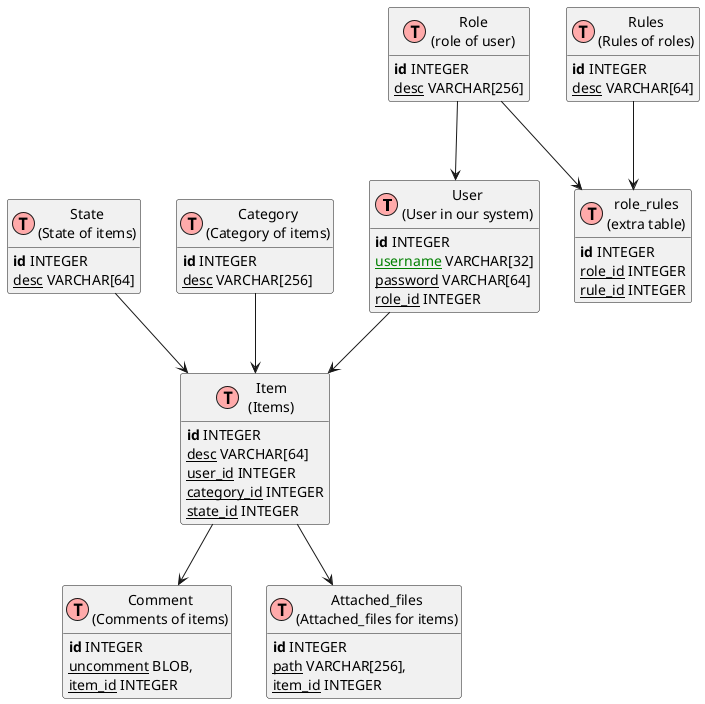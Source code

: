 @startuml
' uncomment the line below if you're using computer with a retina display
' skinparam dpi 300
!define Table(name,desc) class name as "desc" << (T,#FFAAAA) >>
' we use bold for primary key
' green color for unique
' and underscore for not_null
!define primary_key(x) <b>x</b>
!define unique(x) <color:green>x</color>
!define not_null(x) <u>x</u>
' other tags available:
' <i></i>
' <back:COLOR></color>, where color is a color name or html color code
' (#FFAACC)
' see: http://plantuml.com/classes.html#More
hide methods
hide stereotypes

' entities

Table(user, "User\n(User in our system)") {
primary_key(id) INTEGER
not_null(unique(username)) VARCHAR[32]
not_null(password) VARCHAR[64]
not_null(role_id) INTEGER
}

Table(role, "Role\n(role of user)") {
primary_key(id) INTEGER
not_null(desc) VARCHAR[256]
}

Table(role_rules, "role_rules\n(extra table)") {
primary_key(id) INTEGER
not_null(role_id) INTEGER
not_null(rule_id) INTEGER
}

Table(rules, "Rules\n(Rules of roles)") {
primary_key(id) INTEGER
not_null(desc) VARCHAR[64]
}

Table(item, "Item\n(Items)") {
primary_key(id) INTEGER
not_null(desc) VARCHAR[64]
not_null(user_id) INTEGER
not_null(category_id) INTEGER
not_null(state_id) INTEGER
}

Table(comment, "Comment\n(Comments of items)") {
primary_key(id) INTEGER
not_null(uncomment) BLOB,
not_null(item_id) INTEGER
}

Table(attached, "Attached_files\n(Attached_files for items)") {
primary_key(id) INTEGER
not_null(path) VARCHAR[256],
not_null(item_id) INTEGER
}

Table(state, "State\n(State of items)") {
primary_key(id) INTEGER
not_null(desc) VARCHAR[64]
}

Table(category, "Category\n(Category of items)") {
primary_key(id) INTEGER
not_null(desc) VARCHAR[256]
}

' relationships
role --> user
user --> item
category --> item
state --> item
item --> attached
item --> comment
' many to many relationship
role -->  role_rules : ""
rules -->  role_rules : ""

' Add mark if you like
'user "1" --> "*" user_group : "A user may be \nin many groups"
'group "1" --> "0..N" user_group : "A group may \ncontain many users"
@enduml